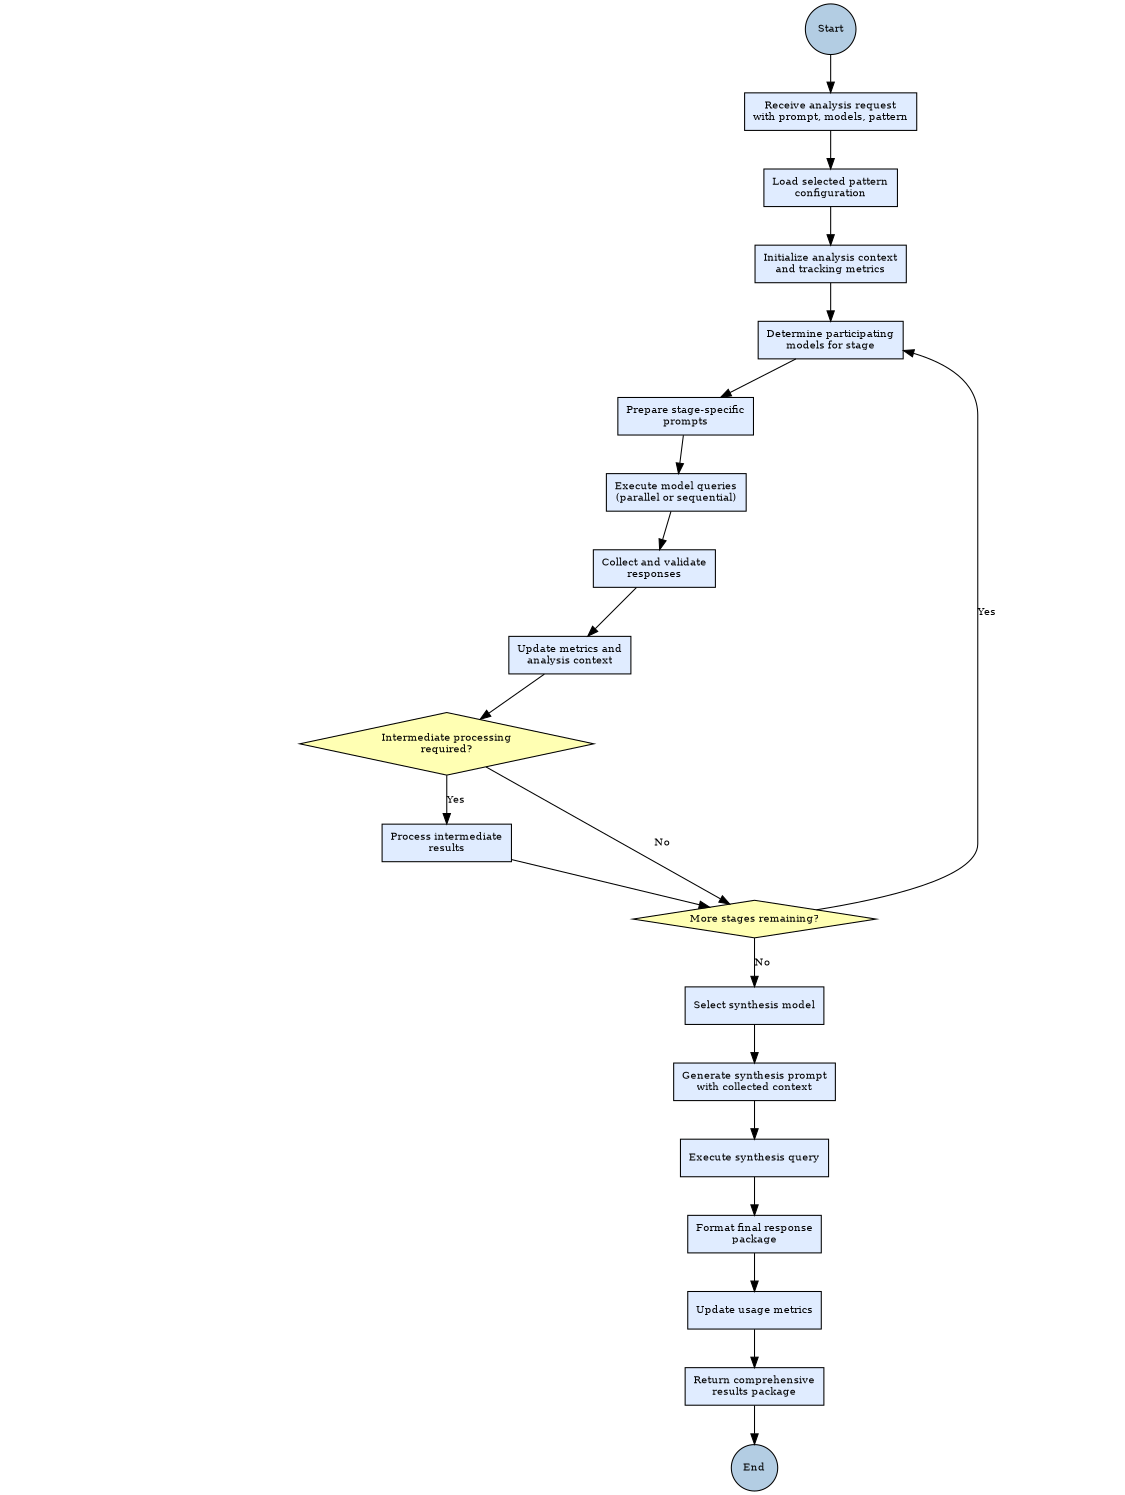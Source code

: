 digraph AnalysisPipeline {
    rankdir=TB;
    graph [size="7.5,10", ratio=fill, orientation=portrait];
    node [fontsize=10, shape=rectangle, style=filled, fillcolor="#E0ECFF"];
    edge [fontsize=10];

    Start [label="Start", shape=circle, fillcolor="#B3CDE3"];
    Receive [label="Receive analysis request\nwith prompt, models, pattern"];
    LoadPattern [label="Load selected pattern\nconfiguration"];
    InitCtx [label="Initialize analysis context\nand tracking metrics"];

    StageStart [label="Determine participating\nmodels for stage"];
    PrepPrompts [label="Prepare stage-specific\nprompts"];
    ExecQueries [label="Execute model queries\n(parallel or sequential)"];
    CollectResp [label="Collect and validate\nresponses"];
    UpdateMetrics [label="Update metrics and\nanalysis context"];
    DecIntermediate [label="Intermediate processing\nrequired?", shape=diamond, fillcolor="#FFFFB3"];
    ProcIntermediate [label="Process intermediate\nresults"];
    DecMoreStages [label="More stages remaining?", shape=diamond, fillcolor="#FFFFB3"];

    SynthSelect [label="Select synthesis model"];
    SynthPrompt [label="Generate synthesis prompt\nwith collected context"];
    ExecSynth [label="Execute synthesis query"];
    FormatResp [label="Format final response\npackage"];
    UpdateUsage [label="Update usage metrics"];
    ReturnResults [label="Return comprehensive\nresults package"];
    End [label="End", shape=circle, fillcolor="#B3CDE3"];

    Start -> Receive -> LoadPattern -> InitCtx -> StageStart;
    StageStart -> PrepPrompts -> ExecQueries -> CollectResp -> UpdateMetrics -> DecIntermediate;
    DecIntermediate -> ProcIntermediate [label="Yes"];
    DecIntermediate -> DecMoreStages [label="No"];
    ProcIntermediate -> DecMoreStages;

    DecMoreStages -> StageStart [label="Yes"];
    DecMoreStages -> SynthSelect [label="No"];

    SynthSelect -> SynthPrompt -> ExecSynth -> FormatResp -> UpdateUsage -> ReturnResults -> End;
}
